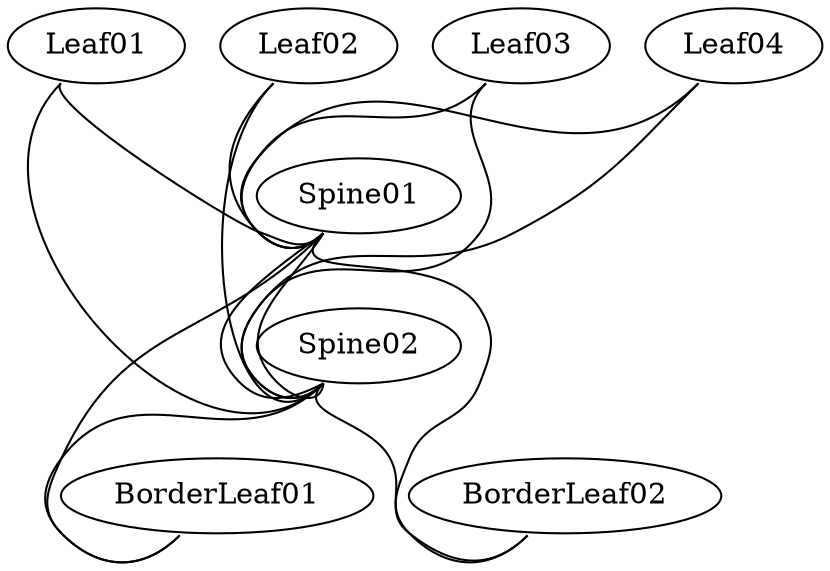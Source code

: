 graph "ACME" {

# Leaf to Spine

"Leaf01":"swp49" -- "Spine01":"swp1"
"Leaf01":"swp50" -- "Spine02":"swp1"
"Leaf02":"swp49" -- "Spine01":"swp2"
"Leaf02":"swp50" -- "Spine02":"swp2"
"Leaf03":"swp49" -- "Spine01":"swp3"
"Leaf03":"swp50" -- "Spine02":"swp3"
"Leaf04":"swp49" -- "Spine01":"swp4"
"Leaf04":"swp50" -- "Spine02":"swp4"

# OOB-Spine to OOB-Spine

"Spine01":"swp31" -- "Spine02":"swp31"
"Spine01":"swp32" -- "Spine02":"swp32"

# Spine to Border-Leaf

"Spine01":"swp29" -- "BorderLeaf01":"swp1"
"Spine01":"swp30" -- "BorderLeaf02":"swp1"
"Spine02":"swp29" -- "BorderLeaf01":"swp2"
"Spine02":"swp30" -- "BorderLeaf02":"swp2"

}

